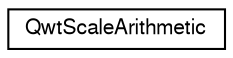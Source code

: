 digraph G
{
  edge [fontname="FreeSans",fontsize="10",labelfontname="FreeSans",labelfontsize="10"];
  node [fontname="FreeSans",fontsize="10",shape=record];
  rankdir="LR";
  Node1 [label="QwtScaleArithmetic",height=0.2,width=0.4,color="black", fillcolor="white", style="filled",URL="$class_qwt_scale_arithmetic.html",tooltip="Arithmetic including a tolerance."];
}

